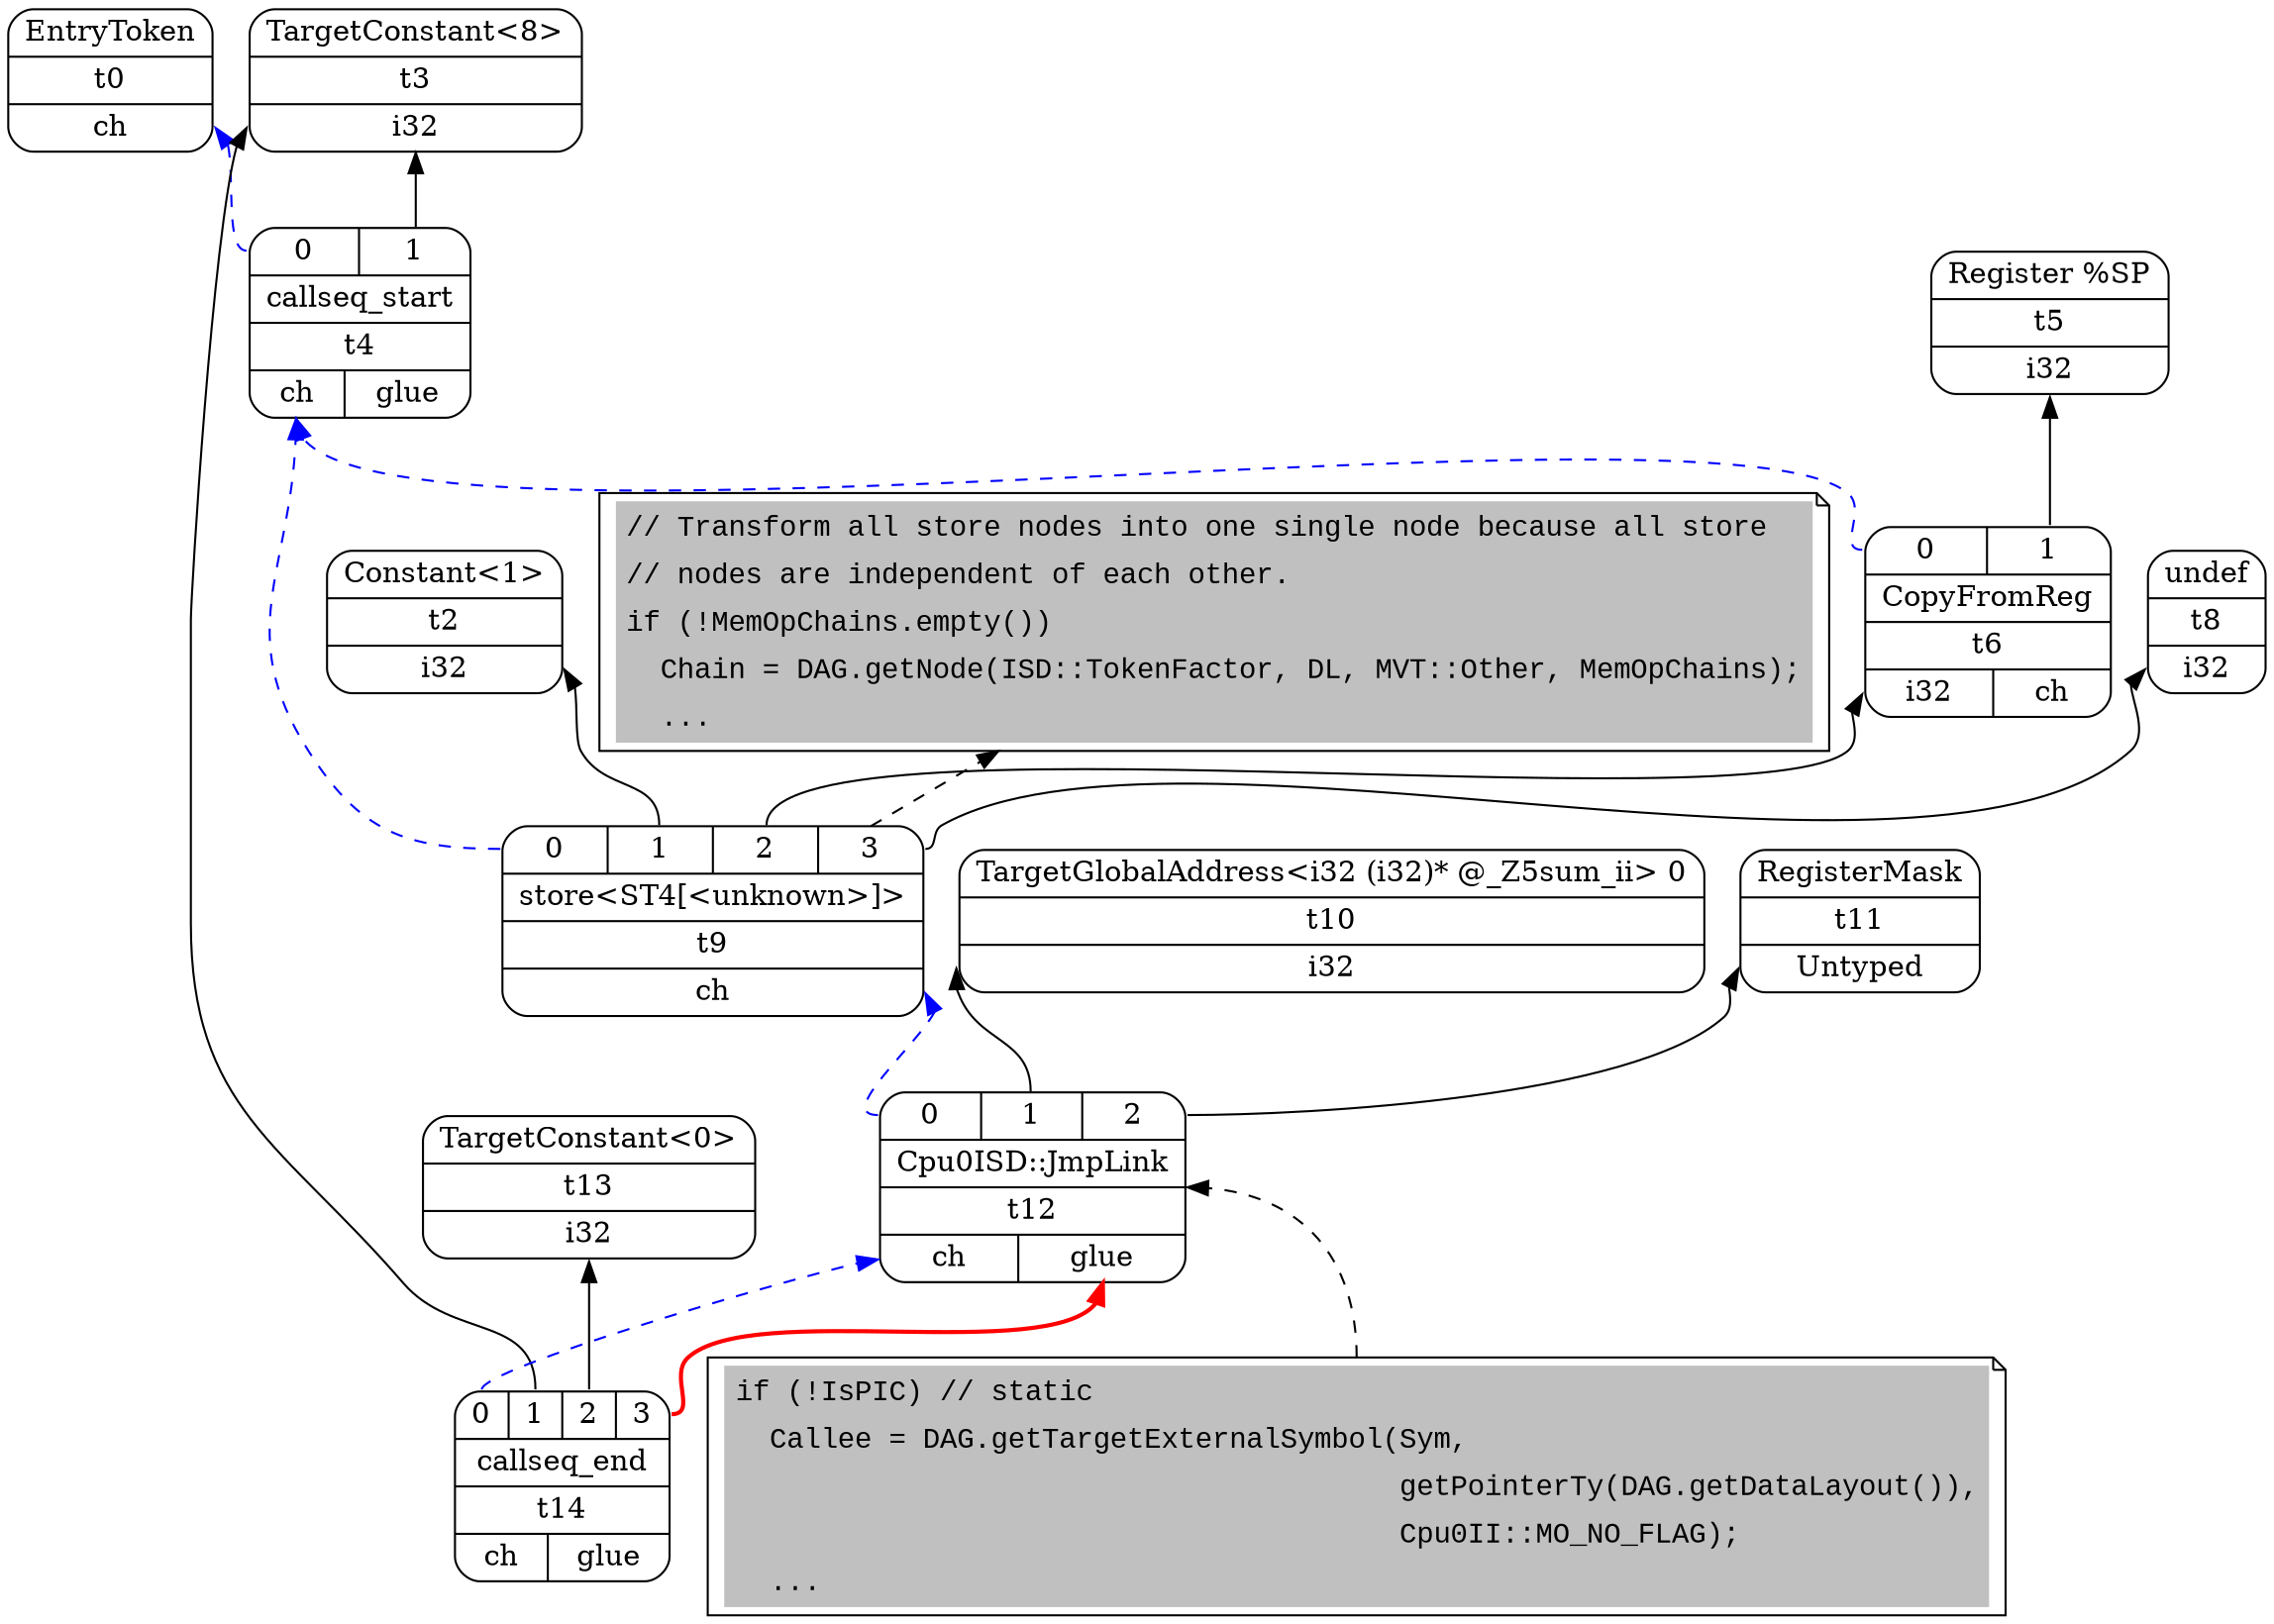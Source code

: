 digraph "isel input for _Z10call_sum_iv:" {
	rankdir="BT";
//	label="Figure Outgoing arguments DAG (B) created by LowerCall() for ch9_outgoing.cpp with -cpu0-s32-calls=true";
	Node0x102f0d060 [shape=record,shape=Mrecord,label="{EntryToken|t0|{<d0>ch}}"];
	Node0x10304f270 [shape=record,shape=Mrecord,label="{Constant\<1\>|t2|{<d0>i32}}"];
	Node0x10304f2e0 [shape=record,shape=Mrecord,label="{TargetConstant\<8\>|t3|{<d0>i32}}"];
	Node0x10304f350 [shape=record,shape=Mrecord,label="{{<s0>0|<s1>1}|callseq_start|t4|{<d0>ch|<d1>glue}}"];
	Node0x10304f350:s0 -> Node0x102f0d060:d0[color=blue,style=dashed];
	Node0x10304f350:s1 -> Node0x10304f2e0:d0;
	Node0x10304f3c0 [shape=record,shape=Mrecord,label="{Register %SP|t5|{<d0>i32}}"];
	Node0x10304f430 [shape=record,shape=Mrecord,label="{{<s0>0|<s1>1}|CopyFromReg|t6|{<d0>i32|<d1>ch}}"];
	Node0x10304f430:s0 -> Node0x10304f350:d0[color=blue,style=dashed];
	Node0x10304f430:s1 -> Node0x10304f3c0:d0;
	Node0x10304f510 [shape=record,shape=Mrecord,label="{undef|t8|{<d0>i32}}"];
	Node0x10304f580 [shape=record,shape=Mrecord,label="{{<s0>0|<s1>1|<s2>2|<s3>3}|store\<ST4[\<unknown\>]\>|t9|{<d0>ch}}"];
	Node0x10304f580:s0 -> Node0x10304f350:d0[color=blue,style=dashed];
	Node0x10304f580:s1 -> Node0x10304f270:d0;
	Node0x10304f580:s2 -> Node0x10304f430:d0;
	Node0x10304f580:s3 -> Node0x10304f510:d0;
	Node0x10304f5f0 [shape=record,shape=Mrecord,label="{TargetGlobalAddress\<i32 (i32)* @_Z5sum_ii\> 0|t10|{<d0>i32}}"];
	Node0x10304f660 [shape=record,shape=Mrecord,label="{RegisterMask|t11|{<d0>Untyped}}"];
	Node0x10304f6d0 [shape=record,shape=Mrecord,label="{{<s0>0|<s1>1|<s2>2}|Cpu0ISD::JmpLink|t12|{<d0>ch|<d1>glue}}"];
	Node0x10304f6d0:s0 -> Node0x10304f580:d0[color=blue,style=dashed];
	Node0x10304f6d0:s1 -> Node0x10304f5f0:d0;
	Node0x10304f6d0:s2 -> Node0x10304f660:d0;
	Node0x10304f740 [shape=record,shape=Mrecord,label="{TargetConstant\<0\>|t13|{<d0>i32}}"];
	Node0x10304f7b0 [shape=record,shape=Mrecord,label="{{<s0>0|<s1>1|<s2>2|<s3>3}|callseq_end|t14|{<d0>ch|<d1>glue}}"];
	Node0x10304f7b0:s0 -> Node0x10304f6d0:d0[color=blue,style=dashed];
	Node0x10304f7b0:s1 -> Node0x10304f2e0:d0;
	Node0x10304f7b0:s2 -> Node0x10304f740:d0;
	Node0x10304f7b0:s3 -> Node0x10304f6d0:d1[color=red,style=bold];
	
    NodeComment1 [ penwidth = 1, fontname = "Courier New", shape = "note", label =<<table border="0" cellborder="0" cellpadding="3" bgcolor="gray">
      <tr><td align="left">// Transform all store nodes into one single node because all store</td></tr>
      <tr><td align="left" port="f1">// nodes are independent of each other.</td></tr>
      <tr><td align="left" port="f2">if (!MemOpChains.empty())</td></tr>
      <tr><td align="left" port="f3">  Chain = DAG.getNode(ISD::TokenFactor, DL, MVT::Other, MemOpChains);</td></tr>
      <tr><td align="left">  ...</td></tr>
      </table>> ];
      
    NodeComment2 [ penwidth = 1, fontname = "Courier New", shape = "note", label =<<table border="0" cellborder="0" cellpadding="3" bgcolor="gray">
      <tr><td align="left">if (!IsPIC) // static</td></tr>
      <tr><td align="left" port="f1">  Callee = DAG.getTargetExternalSymbol(Sym,</td></tr>
      <tr><td align="left" port="f2">                                       getPointerTy(DAG.getDataLayout()),</td></tr>
      <tr><td align="left" port="f3">                                       Cpu0II::MO_NO_FLAG);</td></tr>
      <tr><td align="left">  ...</td></tr>
      </table>> ];
      
    Node0x10304f580 -> NodeComment1[color=black,style=dashed];
    NodeComment2:n -> Node0x10304f6d0:e[color=black,style=dashed];
}
